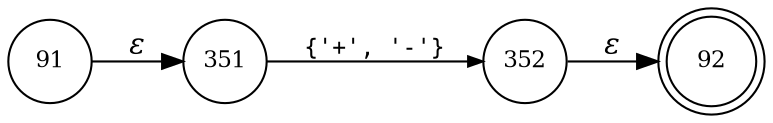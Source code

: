digraph ATN {
rankdir=LR;
s92[fontsize=11, label="92", shape=doublecircle, fixedsize=true, width=.6];
s352[fontsize=11,label="352", shape=circle, fixedsize=true, width=.55, peripheries=1];
s91[fontsize=11,label="91", shape=circle, fixedsize=true, width=.55, peripheries=1];
s351[fontsize=11,label="351", shape=circle, fixedsize=true, width=.55, peripheries=1];
s91 -> s351 [fontname="Times-Italic", label="&epsilon;"];
s351 -> s352 [fontsize=11, fontname="Courier", arrowsize=.7, label = "{'+', '-'}", arrowhead = normal];
s352 -> s92 [fontname="Times-Italic", label="&epsilon;"];
}